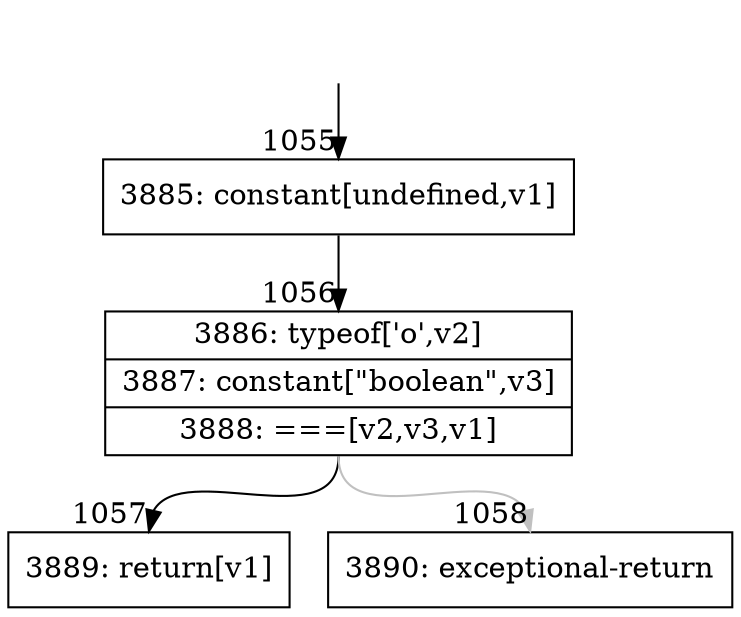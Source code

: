 digraph {
rankdir="TD"
BB_entry46[shape=none,label=""];
BB_entry46 -> BB1055 [tailport=s, headport=n, headlabel="    1055"]
BB1055 [shape=record label="{3885: constant[undefined,v1]}" ] 
BB1055 -> BB1056 [tailport=s, headport=n, headlabel="      1056"]
BB1056 [shape=record label="{3886: typeof['o',v2]|3887: constant[\"boolean\",v3]|3888: ===[v2,v3,v1]}" ] 
BB1056 -> BB1057 [tailport=s, headport=n, headlabel="      1057"]
BB1056 -> BB1058 [tailport=s, headport=n, color=gray, headlabel="      1058"]
BB1057 [shape=record label="{3889: return[v1]}" ] 
BB1058 [shape=record label="{3890: exceptional-return}" ] 
//#$~ 1740
}
